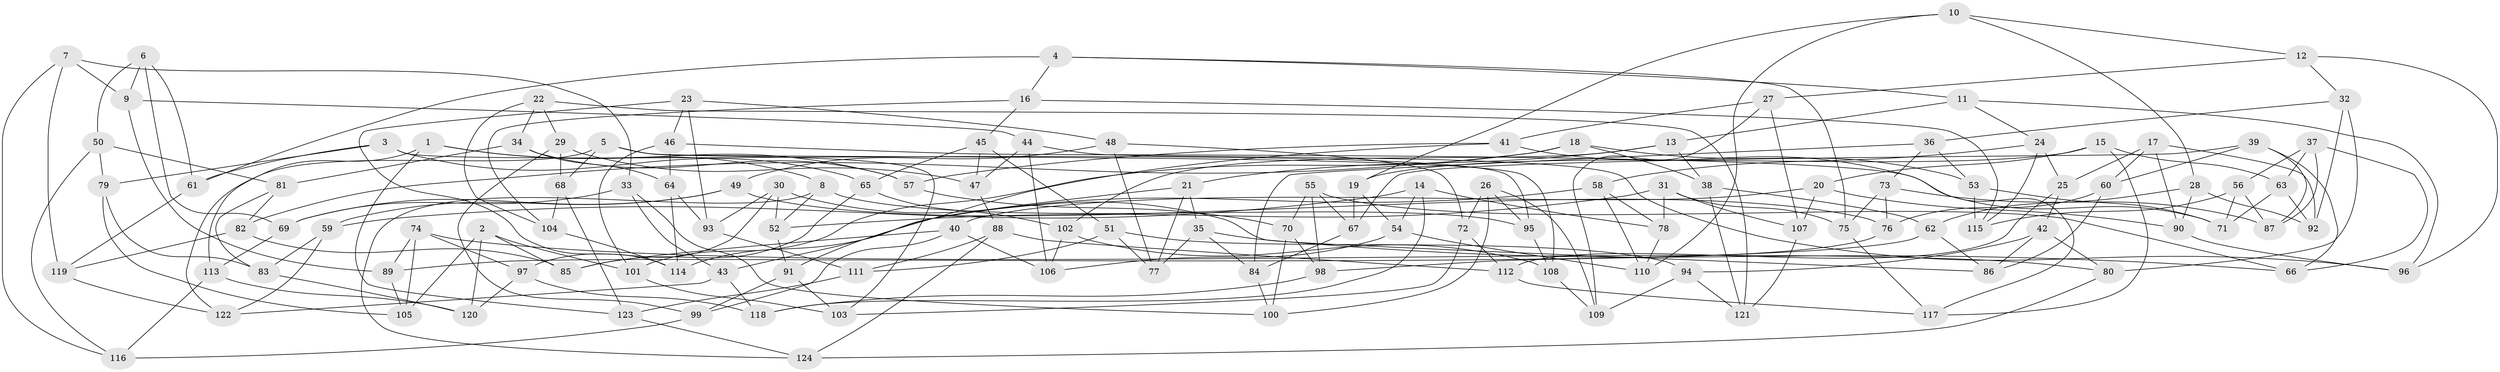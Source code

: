 // coarse degree distribution, {6: 0.5, 4: 0.3717948717948718, 5: 0.08974358974358974, 3: 0.038461538461538464}
// Generated by graph-tools (version 1.1) at 2025/52/02/27/25 19:52:27]
// undirected, 124 vertices, 248 edges
graph export_dot {
graph [start="1"]
  node [color=gray90,style=filled];
  1;
  2;
  3;
  4;
  5;
  6;
  7;
  8;
  9;
  10;
  11;
  12;
  13;
  14;
  15;
  16;
  17;
  18;
  19;
  20;
  21;
  22;
  23;
  24;
  25;
  26;
  27;
  28;
  29;
  30;
  31;
  32;
  33;
  34;
  35;
  36;
  37;
  38;
  39;
  40;
  41;
  42;
  43;
  44;
  45;
  46;
  47;
  48;
  49;
  50;
  51;
  52;
  53;
  54;
  55;
  56;
  57;
  58;
  59;
  60;
  61;
  62;
  63;
  64;
  65;
  66;
  67;
  68;
  69;
  70;
  71;
  72;
  73;
  74;
  75;
  76;
  77;
  78;
  79;
  80;
  81;
  82;
  83;
  84;
  85;
  86;
  87;
  88;
  89;
  90;
  91;
  92;
  93;
  94;
  95;
  96;
  97;
  98;
  99;
  100;
  101;
  102;
  103;
  104;
  105;
  106;
  107;
  108;
  109;
  110;
  111;
  112;
  113;
  114;
  115;
  116;
  117;
  118;
  119;
  120;
  121;
  122;
  123;
  124;
  1 -- 8;
  1 -- 57;
  1 -- 123;
  1 -- 113;
  2 -- 105;
  2 -- 101;
  2 -- 85;
  2 -- 120;
  3 -- 65;
  3 -- 95;
  3 -- 79;
  3 -- 61;
  4 -- 61;
  4 -- 11;
  4 -- 75;
  4 -- 16;
  5 -- 68;
  5 -- 122;
  5 -- 108;
  5 -- 103;
  6 -- 9;
  6 -- 50;
  6 -- 61;
  6 -- 69;
  7 -- 116;
  7 -- 33;
  7 -- 9;
  7 -- 119;
  8 -- 124;
  8 -- 95;
  8 -- 52;
  9 -- 44;
  9 -- 89;
  10 -- 28;
  10 -- 19;
  10 -- 110;
  10 -- 12;
  11 -- 13;
  11 -- 24;
  11 -- 96;
  12 -- 27;
  12 -- 96;
  12 -- 32;
  13 -- 102;
  13 -- 38;
  13 -- 21;
  14 -- 59;
  14 -- 118;
  14 -- 54;
  14 -- 78;
  15 -- 19;
  15 -- 20;
  15 -- 117;
  15 -- 63;
  16 -- 104;
  16 -- 45;
  16 -- 115;
  17 -- 60;
  17 -- 90;
  17 -- 25;
  17 -- 92;
  18 -- 38;
  18 -- 82;
  18 -- 101;
  18 -- 53;
  19 -- 54;
  19 -- 67;
  20 -- 107;
  20 -- 90;
  20 -- 40;
  21 -- 77;
  21 -- 43;
  21 -- 35;
  22 -- 34;
  22 -- 29;
  22 -- 104;
  22 -- 121;
  23 -- 114;
  23 -- 46;
  23 -- 48;
  23 -- 93;
  24 -- 115;
  24 -- 58;
  24 -- 25;
  25 -- 112;
  25 -- 42;
  26 -- 95;
  26 -- 72;
  26 -- 100;
  26 -- 109;
  27 -- 41;
  27 -- 109;
  27 -- 107;
  28 -- 92;
  28 -- 90;
  28 -- 62;
  29 -- 99;
  29 -- 68;
  29 -- 47;
  30 -- 86;
  30 -- 97;
  30 -- 52;
  30 -- 93;
  31 -- 75;
  31 -- 78;
  31 -- 107;
  31 -- 52;
  32 -- 36;
  32 -- 80;
  32 -- 92;
  33 -- 43;
  33 -- 69;
  33 -- 100;
  34 -- 57;
  34 -- 64;
  34 -- 81;
  35 -- 84;
  35 -- 66;
  35 -- 77;
  36 -- 53;
  36 -- 73;
  36 -- 84;
  37 -- 87;
  37 -- 66;
  37 -- 63;
  37 -- 56;
  38 -- 62;
  38 -- 121;
  39 -- 67;
  39 -- 60;
  39 -- 87;
  39 -- 66;
  40 -- 99;
  40 -- 85;
  40 -- 106;
  41 -- 57;
  41 -- 117;
  41 -- 91;
  42 -- 86;
  42 -- 94;
  42 -- 80;
  43 -- 118;
  43 -- 122;
  44 -- 47;
  44 -- 106;
  44 -- 96;
  45 -- 65;
  45 -- 51;
  45 -- 47;
  46 -- 101;
  46 -- 71;
  46 -- 64;
  47 -- 88;
  48 -- 72;
  48 -- 77;
  48 -- 49;
  49 -- 69;
  49 -- 59;
  49 -- 76;
  50 -- 79;
  50 -- 116;
  50 -- 81;
  51 -- 94;
  51 -- 77;
  51 -- 111;
  52 -- 91;
  53 -- 71;
  53 -- 115;
  54 -- 110;
  54 -- 106;
  55 -- 66;
  55 -- 98;
  55 -- 67;
  55 -- 70;
  56 -- 71;
  56 -- 115;
  56 -- 87;
  57 -- 70;
  58 -- 110;
  58 -- 114;
  58 -- 78;
  59 -- 83;
  59 -- 122;
  60 -- 86;
  60 -- 76;
  61 -- 119;
  62 -- 86;
  62 -- 89;
  63 -- 92;
  63 -- 71;
  64 -- 114;
  64 -- 93;
  65 -- 102;
  65 -- 85;
  67 -- 84;
  68 -- 123;
  68 -- 104;
  69 -- 113;
  70 -- 100;
  70 -- 98;
  72 -- 103;
  72 -- 112;
  73 -- 75;
  73 -- 76;
  73 -- 87;
  74 -- 97;
  74 -- 105;
  74 -- 89;
  74 -- 80;
  75 -- 117;
  76 -- 98;
  78 -- 110;
  79 -- 83;
  79 -- 105;
  80 -- 124;
  81 -- 82;
  81 -- 83;
  82 -- 119;
  82 -- 85;
  83 -- 120;
  84 -- 100;
  88 -- 124;
  88 -- 111;
  88 -- 112;
  89 -- 105;
  90 -- 96;
  91 -- 103;
  91 -- 99;
  93 -- 111;
  94 -- 109;
  94 -- 121;
  95 -- 108;
  97 -- 120;
  97 -- 118;
  98 -- 118;
  99 -- 116;
  101 -- 103;
  102 -- 106;
  102 -- 108;
  104 -- 114;
  107 -- 121;
  108 -- 109;
  111 -- 123;
  112 -- 117;
  113 -- 120;
  113 -- 116;
  119 -- 122;
  123 -- 124;
}
